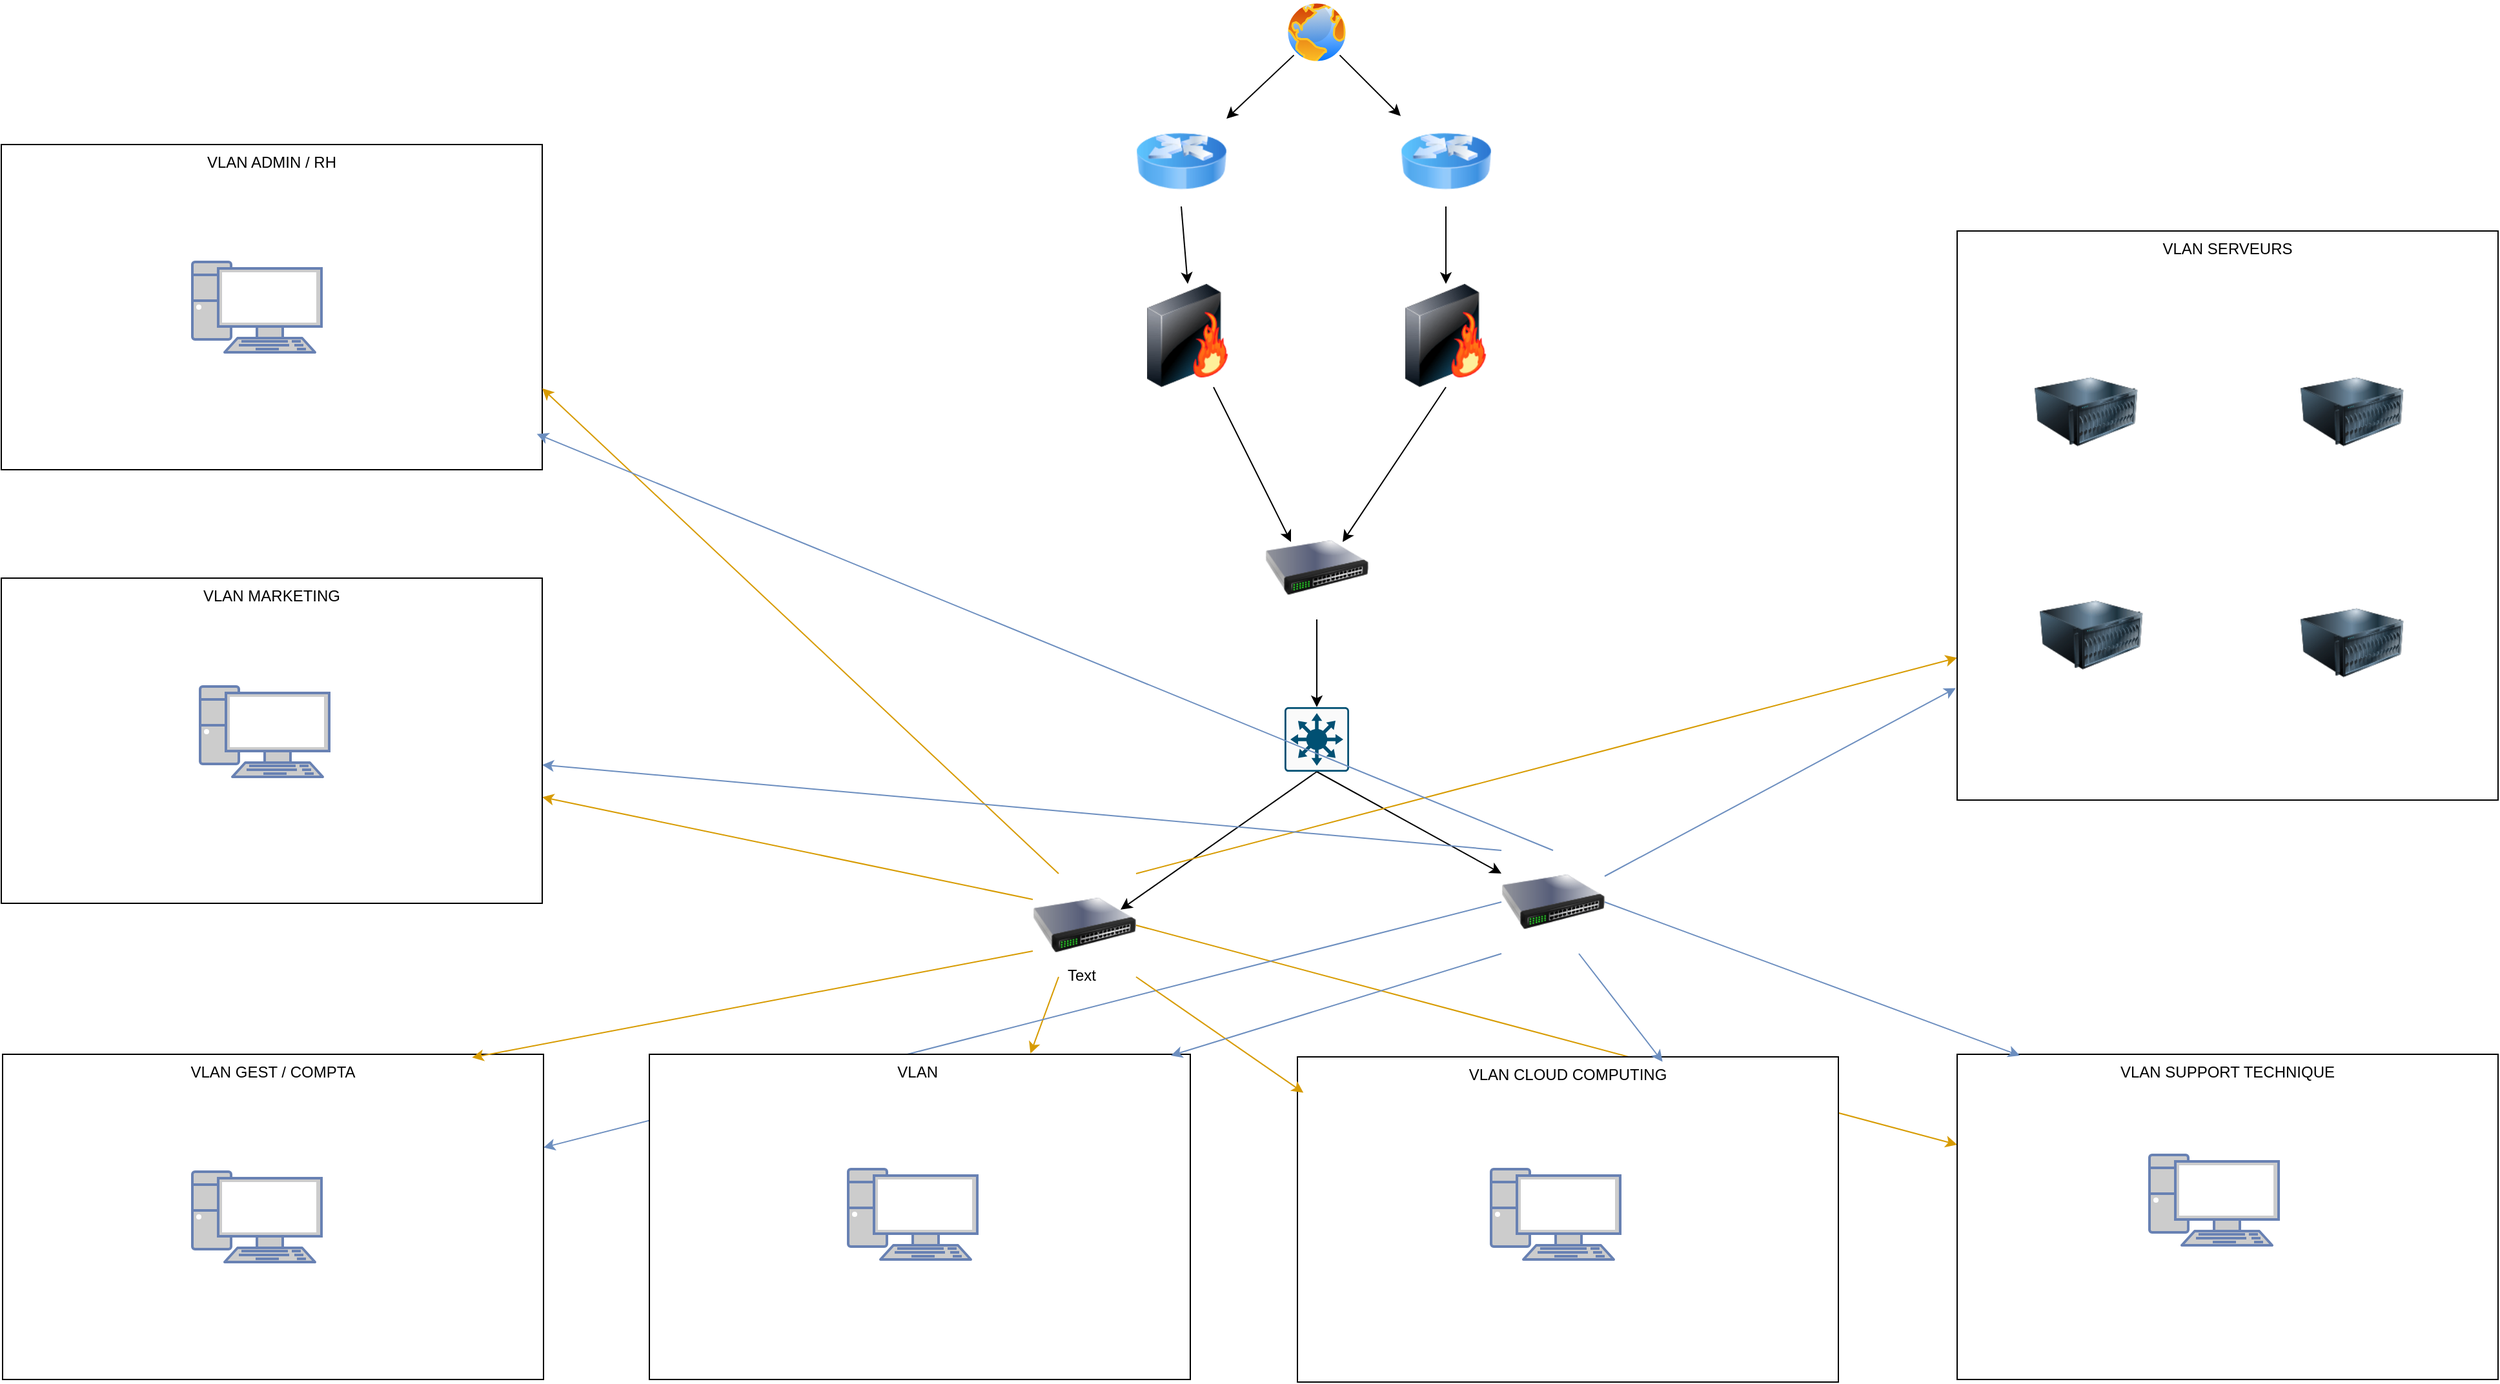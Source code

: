 <mxfile version="26.0.10">
  <diagram name="Page-1" id="yrTFKDvjzNV6GSLSjNGD">
    <mxGraphModel dx="2900" dy="1458" grid="0" gridSize="10" guides="1" tooltips="1" connect="1" arrows="1" fold="1" page="0" pageScale="1" pageWidth="827" pageHeight="1169" math="0" shadow="0">
      <root>
        <mxCell id="0" />
        <mxCell id="1" parent="0" />
        <mxCell id="AgQc5rXKUkLUU5SAKNBB-37" value="VLAN ADMIN / RH&lt;div&gt;&lt;br&gt;&lt;/div&gt;" style="rounded=0;whiteSpace=wrap;html=1;verticalAlign=top;" vertex="1" parent="1">
          <mxGeometry x="-606" y="48" width="419" height="252" as="geometry" />
        </mxCell>
        <mxCell id="AgQc5rXKUkLUU5SAKNBB-21" style="edgeStyle=none;rounded=0;orthogonalLoop=1;jettySize=auto;html=1;entryX=0.25;entryY=0;entryDx=0;entryDy=0;" edge="1" parent="1" source="AgQc5rXKUkLUU5SAKNBB-18">
          <mxGeometry relative="1" as="geometry">
            <mxPoint x="313" y="306" as="sourcePoint" />
            <mxPoint x="393" y="356" as="targetPoint" />
          </mxGeometry>
        </mxCell>
        <mxCell id="AgQc5rXKUkLUU5SAKNBB-18" value="" style="image;html=1;image=img/lib/clip_art/networking/Firewall-page1_128x128.png" vertex="1" parent="1">
          <mxGeometry x="273" y="156" width="80" height="80" as="geometry" />
        </mxCell>
        <mxCell id="AgQc5rXKUkLUU5SAKNBB-22" style="edgeStyle=none;rounded=0;orthogonalLoop=1;jettySize=auto;html=1;exitX=0.5;exitY=1;exitDx=0;exitDy=0;entryX=0.75;entryY=0;entryDx=0;entryDy=0;" edge="1" parent="1" source="AgQc5rXKUkLUU5SAKNBB-19">
          <mxGeometry relative="1" as="geometry">
            <mxPoint x="513" y="306" as="sourcePoint" />
            <mxPoint x="433" y="356" as="targetPoint" />
          </mxGeometry>
        </mxCell>
        <mxCell id="AgQc5rXKUkLUU5SAKNBB-19" value="" style="image;html=1;image=img/lib/clip_art/networking/Firewall-page1_128x128.png" vertex="1" parent="1">
          <mxGeometry x="473" y="156" width="80" height="80" as="geometry" />
        </mxCell>
        <mxCell id="AgQc5rXKUkLUU5SAKNBB-20" value="" style="image;html=1;image=img/lib/clip_art/networking/Switch_128x128.png" vertex="1" parent="1">
          <mxGeometry x="373" y="336" width="80" height="80" as="geometry" />
        </mxCell>
        <mxCell id="AgQc5rXKUkLUU5SAKNBB-28" style="edgeStyle=none;rounded=0;orthogonalLoop=1;jettySize=auto;html=1;exitX=0.5;exitY=1;exitDx=0;exitDy=0;entryX=0.5;entryY=0;entryDx=0;entryDy=0;" edge="1" parent="1" source="AgQc5rXKUkLUU5SAKNBB-23" target="AgQc5rXKUkLUU5SAKNBB-18">
          <mxGeometry relative="1" as="geometry" />
        </mxCell>
        <mxCell id="AgQc5rXKUkLUU5SAKNBB-23" value="" style="image;html=1;image=img/lib/clip_art/networking/Router_Icon_128x128.png" vertex="1" parent="1">
          <mxGeometry x="273" y="26" width="70" height="70" as="geometry" />
        </mxCell>
        <mxCell id="AgQc5rXKUkLUU5SAKNBB-29" style="edgeStyle=none;rounded=0;orthogonalLoop=1;jettySize=auto;html=1;exitX=0.5;exitY=1;exitDx=0;exitDy=0;entryX=0.5;entryY=0;entryDx=0;entryDy=0;" edge="1" parent="1" source="AgQc5rXKUkLUU5SAKNBB-24" target="AgQc5rXKUkLUU5SAKNBB-19">
          <mxGeometry relative="1" as="geometry" />
        </mxCell>
        <mxCell id="AgQc5rXKUkLUU5SAKNBB-24" value="" style="image;html=1;image=img/lib/clip_art/networking/Router_Icon_128x128.png" vertex="1" parent="1">
          <mxGeometry x="478" y="26" width="70" height="70" as="geometry" />
        </mxCell>
        <mxCell id="AgQc5rXKUkLUU5SAKNBB-26" style="edgeStyle=none;rounded=0;orthogonalLoop=1;jettySize=auto;html=1;exitX=1;exitY=1;exitDx=0;exitDy=0;" edge="1" parent="1" source="AgQc5rXKUkLUU5SAKNBB-25" target="AgQc5rXKUkLUU5SAKNBB-24">
          <mxGeometry relative="1" as="geometry" />
        </mxCell>
        <mxCell id="AgQc5rXKUkLUU5SAKNBB-27" style="edgeStyle=none;rounded=0;orthogonalLoop=1;jettySize=auto;html=1;exitX=0;exitY=1;exitDx=0;exitDy=0;" edge="1" parent="1" source="AgQc5rXKUkLUU5SAKNBB-25" target="AgQc5rXKUkLUU5SAKNBB-23">
          <mxGeometry relative="1" as="geometry" />
        </mxCell>
        <mxCell id="AgQc5rXKUkLUU5SAKNBB-25" value="" style="image;aspect=fixed;perimeter=ellipsePerimeter;html=1;align=center;shadow=0;dashed=0;spacingTop=3;image=img/lib/active_directory/internet_globe.svg;" vertex="1" parent="1">
          <mxGeometry x="388" y="-64" width="50" height="50" as="geometry" />
        </mxCell>
        <mxCell id="AgQc5rXKUkLUU5SAKNBB-35" style="edgeStyle=none;rounded=0;orthogonalLoop=1;jettySize=auto;html=1;exitX=0.5;exitY=1;exitDx=0;exitDy=0;exitPerimeter=0;" edge="1" parent="1" source="AgQc5rXKUkLUU5SAKNBB-31">
          <mxGeometry relative="1" as="geometry">
            <mxPoint x="261" y="640.875" as="targetPoint" />
          </mxGeometry>
        </mxCell>
        <mxCell id="AgQc5rXKUkLUU5SAKNBB-36" style="edgeStyle=none;rounded=0;orthogonalLoop=1;jettySize=auto;html=1;exitX=0.5;exitY=1;exitDx=0;exitDy=0;exitPerimeter=0;" edge="1" parent="1" source="AgQc5rXKUkLUU5SAKNBB-31" target="AgQc5rXKUkLUU5SAKNBB-34">
          <mxGeometry relative="1" as="geometry" />
        </mxCell>
        <mxCell id="AgQc5rXKUkLUU5SAKNBB-31" value="" style="sketch=0;points=[[0.015,0.015,0],[0.985,0.015,0],[0.985,0.985,0],[0.015,0.985,0],[0.25,0,0],[0.5,0,0],[0.75,0,0],[1,0.25,0],[1,0.5,0],[1,0.75,0],[0.75,1,0],[0.5,1,0],[0.25,1,0],[0,0.75,0],[0,0.5,0],[0,0.25,0]];verticalLabelPosition=bottom;html=1;verticalAlign=top;aspect=fixed;align=center;pointerEvents=1;shape=mxgraph.cisco19.rect;prIcon=l3_switch;fillColor=#FAFAFA;strokeColor=#005073;" vertex="1" parent="1">
          <mxGeometry x="388" y="484" width="50" height="50" as="geometry" />
        </mxCell>
        <mxCell id="AgQc5rXKUkLUU5SAKNBB-32" style="edgeStyle=none;rounded=0;orthogonalLoop=1;jettySize=auto;html=1;exitX=0.5;exitY=1;exitDx=0;exitDy=0;entryX=0.5;entryY=0;entryDx=0;entryDy=0;entryPerimeter=0;" edge="1" parent="1" source="AgQc5rXKUkLUU5SAKNBB-20" target="AgQc5rXKUkLUU5SAKNBB-31">
          <mxGeometry relative="1" as="geometry" />
        </mxCell>
        <mxCell id="AgQc5rXKUkLUU5SAKNBB-54" style="edgeStyle=none;rounded=0;orthogonalLoop=1;jettySize=auto;html=1;exitX=0.25;exitY=0;exitDx=0;exitDy=0;entryX=1;entryY=0.75;entryDx=0;entryDy=0;fillColor=#ffe6cc;strokeColor=#d79b00;" edge="1" parent="1" source="AgQc5rXKUkLUU5SAKNBB-33" target="AgQc5rXKUkLUU5SAKNBB-37">
          <mxGeometry relative="1" as="geometry" />
        </mxCell>
        <mxCell id="AgQc5rXKUkLUU5SAKNBB-55" style="edgeStyle=none;rounded=0;orthogonalLoop=1;jettySize=auto;html=1;exitX=0;exitY=0.25;exitDx=0;exitDy=0;fillColor=#ffe6cc;strokeColor=#d79b00;" edge="1" parent="1" source="AgQc5rXKUkLUU5SAKNBB-33" target="AgQc5rXKUkLUU5SAKNBB-38">
          <mxGeometry relative="1" as="geometry" />
        </mxCell>
        <mxCell id="AgQc5rXKUkLUU5SAKNBB-57" style="edgeStyle=none;rounded=0;orthogonalLoop=1;jettySize=auto;html=1;exitX=0.25;exitY=1;exitDx=0;exitDy=0;fillColor=#ffe6cc;strokeColor=#d79b00;" edge="1" parent="1" source="AgQc5rXKUkLUU5SAKNBB-33">
          <mxGeometry relative="1" as="geometry">
            <mxPoint x="191.2" y="752.4" as="targetPoint" />
          </mxGeometry>
        </mxCell>
        <mxCell id="AgQc5rXKUkLUU5SAKNBB-59" style="edgeStyle=none;rounded=0;orthogonalLoop=1;jettySize=auto;html=1;exitX=1;exitY=0.5;exitDx=0;exitDy=0;fillColor=#ffe6cc;strokeColor=#d79b00;" edge="1" parent="1" source="AgQc5rXKUkLUU5SAKNBB-33" target="AgQc5rXKUkLUU5SAKNBB-42">
          <mxGeometry relative="1" as="geometry" />
        </mxCell>
        <mxCell id="AgQc5rXKUkLUU5SAKNBB-60" style="edgeStyle=none;rounded=0;orthogonalLoop=1;jettySize=auto;html=1;exitX=1;exitY=0;exitDx=0;exitDy=0;entryX=0;entryY=0.75;entryDx=0;entryDy=0;fillColor=#ffe6cc;strokeColor=#d79b00;" edge="1" parent="1" source="AgQc5rXKUkLUU5SAKNBB-33" target="AgQc5rXKUkLUU5SAKNBB-43">
          <mxGeometry relative="1" as="geometry" />
        </mxCell>
        <mxCell id="AgQc5rXKUkLUU5SAKNBB-33" value="" style="image;html=1;image=img/lib/clip_art/networking/Switch_128x128.png" vertex="1" parent="1">
          <mxGeometry x="193" y="613" width="80" height="80" as="geometry" />
        </mxCell>
        <mxCell id="AgQc5rXKUkLUU5SAKNBB-61" style="edgeStyle=none;rounded=0;orthogonalLoop=1;jettySize=auto;html=1;exitX=1;exitY=0.25;exitDx=0;exitDy=0;fillColor=#dae8fc;strokeColor=#6c8ebf;" edge="1" parent="1" source="AgQc5rXKUkLUU5SAKNBB-34">
          <mxGeometry relative="1" as="geometry">
            <mxPoint x="908" y="469.2" as="targetPoint" />
          </mxGeometry>
        </mxCell>
        <mxCell id="AgQc5rXKUkLUU5SAKNBB-65" style="edgeStyle=none;rounded=0;orthogonalLoop=1;jettySize=auto;html=1;exitX=0;exitY=0.5;exitDx=0;exitDy=0;fillColor=#dae8fc;strokeColor=#6c8ebf;" edge="1" parent="1" source="AgQc5rXKUkLUU5SAKNBB-34" target="AgQc5rXKUkLUU5SAKNBB-39">
          <mxGeometry relative="1" as="geometry" />
        </mxCell>
        <mxCell id="AgQc5rXKUkLUU5SAKNBB-66" style="edgeStyle=none;rounded=0;orthogonalLoop=1;jettySize=auto;html=1;exitX=0;exitY=0;exitDx=0;exitDy=0;fillColor=#dae8fc;strokeColor=#6c8ebf;" edge="1" parent="1" source="AgQc5rXKUkLUU5SAKNBB-34" target="AgQc5rXKUkLUU5SAKNBB-38">
          <mxGeometry relative="1" as="geometry" />
        </mxCell>
        <mxCell id="AgQc5rXKUkLUU5SAKNBB-34" value="" style="image;html=1;image=img/lib/clip_art/networking/Switch_128x128.png" vertex="1" parent="1">
          <mxGeometry x="556" y="595" width="80" height="80" as="geometry" />
        </mxCell>
        <mxCell id="AgQc5rXKUkLUU5SAKNBB-38" value="VLAN MARKETING" style="rounded=0;whiteSpace=wrap;html=1;verticalAlign=top;" vertex="1" parent="1">
          <mxGeometry x="-606" y="384" width="419" height="252" as="geometry" />
        </mxCell>
        <mxCell id="AgQc5rXKUkLUU5SAKNBB-39" value="VLAN GEST / COMPTA" style="rounded=0;whiteSpace=wrap;html=1;verticalAlign=top;" vertex="1" parent="1">
          <mxGeometry x="-605" y="753" width="419" height="252" as="geometry" />
        </mxCell>
        <mxCell id="AgQc5rXKUkLUU5SAKNBB-40" value="VLAN&amp;nbsp;" style="rounded=0;whiteSpace=wrap;html=1;verticalAlign=top;" vertex="1" parent="1">
          <mxGeometry x="-104" y="753" width="419" height="252" as="geometry" />
        </mxCell>
        <mxCell id="AgQc5rXKUkLUU5SAKNBB-41" value="VLAN CLOUD COMPUTING" style="rounded=0;whiteSpace=wrap;html=1;verticalAlign=top;" vertex="1" parent="1">
          <mxGeometry x="398" y="755" width="419" height="252" as="geometry" />
        </mxCell>
        <mxCell id="AgQc5rXKUkLUU5SAKNBB-42" value="VLAN SUPPORT TECHNIQUE&lt;div&gt;&lt;br&gt;&lt;/div&gt;" style="rounded=0;whiteSpace=wrap;html=1;verticalAlign=top;" vertex="1" parent="1">
          <mxGeometry x="909" y="753" width="419" height="252" as="geometry" />
        </mxCell>
        <mxCell id="AgQc5rXKUkLUU5SAKNBB-43" value="VLAN SERVEURS" style="rounded=0;whiteSpace=wrap;html=1;verticalAlign=top;" vertex="1" parent="1">
          <mxGeometry x="909" y="115" width="419" height="441" as="geometry" />
        </mxCell>
        <mxCell id="AgQc5rXKUkLUU5SAKNBB-44" value="" style="fontColor=#0066CC;verticalAlign=top;verticalLabelPosition=bottom;labelPosition=center;align=center;html=1;outlineConnect=0;fillColor=#CCCCCC;strokeColor=#6881B3;gradientColor=none;gradientDirection=north;strokeWidth=2;shape=mxgraph.networks.pc;" vertex="1" parent="1">
          <mxGeometry x="-458" y="139" width="100" height="70" as="geometry" />
        </mxCell>
        <mxCell id="AgQc5rXKUkLUU5SAKNBB-45" value="" style="fontColor=#0066CC;verticalAlign=top;verticalLabelPosition=bottom;labelPosition=center;align=center;html=1;outlineConnect=0;fillColor=#CCCCCC;strokeColor=#6881B3;gradientColor=none;gradientDirection=north;strokeWidth=2;shape=mxgraph.networks.pc;" vertex="1" parent="1">
          <mxGeometry x="-452" y="468" width="100" height="70" as="geometry" />
        </mxCell>
        <mxCell id="AgQc5rXKUkLUU5SAKNBB-46" value="" style="fontColor=#0066CC;verticalAlign=top;verticalLabelPosition=bottom;labelPosition=center;align=center;html=1;outlineConnect=0;fillColor=#CCCCCC;strokeColor=#6881B3;gradientColor=none;gradientDirection=north;strokeWidth=2;shape=mxgraph.networks.pc;" vertex="1" parent="1">
          <mxGeometry x="-458" y="844" width="100" height="70" as="geometry" />
        </mxCell>
        <mxCell id="AgQc5rXKUkLUU5SAKNBB-47" value="" style="fontColor=#0066CC;verticalAlign=top;verticalLabelPosition=bottom;labelPosition=center;align=center;html=1;outlineConnect=0;fillColor=#CCCCCC;strokeColor=#6881B3;gradientColor=none;gradientDirection=north;strokeWidth=2;shape=mxgraph.networks.pc;" vertex="1" parent="1">
          <mxGeometry x="50" y="842" width="100" height="70" as="geometry" />
        </mxCell>
        <mxCell id="AgQc5rXKUkLUU5SAKNBB-48" value="" style="fontColor=#0066CC;verticalAlign=top;verticalLabelPosition=bottom;labelPosition=center;align=center;html=1;outlineConnect=0;fillColor=#CCCCCC;strokeColor=#6881B3;gradientColor=none;gradientDirection=north;strokeWidth=2;shape=mxgraph.networks.pc;" vertex="1" parent="1">
          <mxGeometry x="548" y="842" width="100" height="70" as="geometry" />
        </mxCell>
        <mxCell id="AgQc5rXKUkLUU5SAKNBB-49" value="" style="fontColor=#0066CC;verticalAlign=top;verticalLabelPosition=bottom;labelPosition=center;align=center;html=1;outlineConnect=0;fillColor=#CCCCCC;strokeColor=#6881B3;gradientColor=none;gradientDirection=north;strokeWidth=2;shape=mxgraph.networks.pc;" vertex="1" parent="1">
          <mxGeometry x="1058" y="831" width="100" height="70" as="geometry" />
        </mxCell>
        <mxCell id="AgQc5rXKUkLUU5SAKNBB-50" value="" style="image;html=1;image=img/lib/clip_art/computers/Server_128x128.png" vertex="1" parent="1">
          <mxGeometry x="969" y="215" width="80" height="80" as="geometry" />
        </mxCell>
        <mxCell id="AgQc5rXKUkLUU5SAKNBB-51" value="" style="image;html=1;image=img/lib/clip_art/computers/Server_128x128.png" vertex="1" parent="1">
          <mxGeometry x="1175" y="215" width="80" height="80" as="geometry" />
        </mxCell>
        <mxCell id="AgQc5rXKUkLUU5SAKNBB-52" value="" style="image;html=1;image=img/lib/clip_art/computers/Server_128x128.png" vertex="1" parent="1">
          <mxGeometry x="973" y="388" width="80" height="80" as="geometry" />
        </mxCell>
        <mxCell id="AgQc5rXKUkLUU5SAKNBB-53" value="" style="image;html=1;image=img/lib/clip_art/computers/Server_128x128.png" vertex="1" parent="1">
          <mxGeometry x="1175" y="394" width="80" height="80" as="geometry" />
        </mxCell>
        <mxCell id="AgQc5rXKUkLUU5SAKNBB-56" style="edgeStyle=none;rounded=0;orthogonalLoop=1;jettySize=auto;html=1;exitX=0;exitY=0.75;exitDx=0;exitDy=0;entryX=0.868;entryY=0.01;entryDx=0;entryDy=0;entryPerimeter=0;fillColor=#ffe6cc;strokeColor=#d79b00;" edge="1" parent="1" source="AgQc5rXKUkLUU5SAKNBB-33" target="AgQc5rXKUkLUU5SAKNBB-39">
          <mxGeometry relative="1" as="geometry" />
        </mxCell>
        <mxCell id="AgQc5rXKUkLUU5SAKNBB-58" style="edgeStyle=none;rounded=0;orthogonalLoop=1;jettySize=auto;html=1;exitX=1;exitY=1;exitDx=0;exitDy=0;entryX=0.011;entryY=0.11;entryDx=0;entryDy=0;entryPerimeter=0;fillColor=#ffe6cc;strokeColor=#d79b00;" edge="1" parent="1" source="AgQc5rXKUkLUU5SAKNBB-33" target="AgQc5rXKUkLUU5SAKNBB-41">
          <mxGeometry relative="1" as="geometry" />
        </mxCell>
        <mxCell id="AgQc5rXKUkLUU5SAKNBB-62" style="edgeStyle=none;rounded=0;orthogonalLoop=1;jettySize=auto;html=1;exitX=1;exitY=0.5;exitDx=0;exitDy=0;entryX=0.116;entryY=0.004;entryDx=0;entryDy=0;entryPerimeter=0;fillColor=#dae8fc;strokeColor=#6c8ebf;" edge="1" parent="1" source="AgQc5rXKUkLUU5SAKNBB-34" target="AgQc5rXKUkLUU5SAKNBB-42">
          <mxGeometry relative="1" as="geometry" />
        </mxCell>
        <mxCell id="AgQc5rXKUkLUU5SAKNBB-63" style="edgeStyle=none;rounded=0;orthogonalLoop=1;jettySize=auto;html=1;exitX=0.75;exitY=1;exitDx=0;exitDy=0;entryX=0.675;entryY=0.015;entryDx=0;entryDy=0;entryPerimeter=0;fillColor=#dae8fc;strokeColor=#6c8ebf;" edge="1" parent="1" source="AgQc5rXKUkLUU5SAKNBB-34" target="AgQc5rXKUkLUU5SAKNBB-41">
          <mxGeometry relative="1" as="geometry" />
        </mxCell>
        <mxCell id="AgQc5rXKUkLUU5SAKNBB-64" style="edgeStyle=none;rounded=0;orthogonalLoop=1;jettySize=auto;html=1;exitX=0;exitY=1;exitDx=0;exitDy=0;entryX=0.964;entryY=0.004;entryDx=0;entryDy=0;entryPerimeter=0;fillColor=#dae8fc;strokeColor=#6c8ebf;" edge="1" parent="1" source="AgQc5rXKUkLUU5SAKNBB-34" target="AgQc5rXKUkLUU5SAKNBB-40">
          <mxGeometry relative="1" as="geometry" />
        </mxCell>
        <mxCell id="AgQc5rXKUkLUU5SAKNBB-67" style="edgeStyle=none;rounded=0;orthogonalLoop=1;jettySize=auto;html=1;exitX=0.5;exitY=0;exitDx=0;exitDy=0;entryX=0.99;entryY=0.89;entryDx=0;entryDy=0;entryPerimeter=0;fillColor=#dae8fc;strokeColor=#6c8ebf;" edge="1" parent="1" source="AgQc5rXKUkLUU5SAKNBB-34" target="AgQc5rXKUkLUU5SAKNBB-37">
          <mxGeometry relative="1" as="geometry" />
        </mxCell>
        <mxCell id="AgQc5rXKUkLUU5SAKNBB-68" value="Text" style="text;html=1;align=center;verticalAlign=middle;whiteSpace=wrap;rounded=0;" vertex="1" parent="1">
          <mxGeometry x="201" y="677" width="60" height="30" as="geometry" />
        </mxCell>
      </root>
    </mxGraphModel>
  </diagram>
</mxfile>
